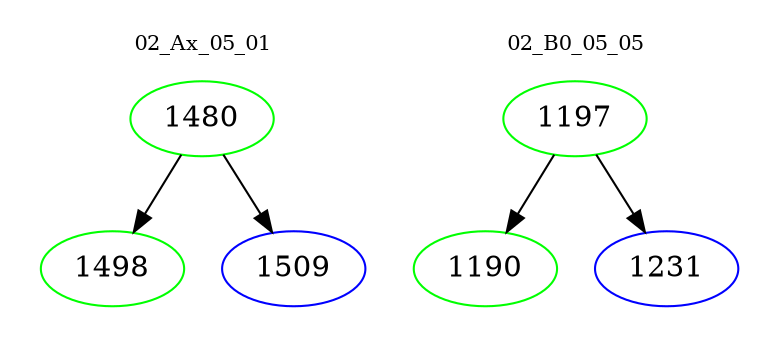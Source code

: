 digraph{
subgraph cluster_0 {
color = white
label = "02_Ax_05_01";
fontsize=10;
T0_1480 [label="1480", color="green"]
T0_1480 -> T0_1498 [color="black"]
T0_1498 [label="1498", color="green"]
T0_1480 -> T0_1509 [color="black"]
T0_1509 [label="1509", color="blue"]
}
subgraph cluster_1 {
color = white
label = "02_B0_05_05";
fontsize=10;
T1_1197 [label="1197", color="green"]
T1_1197 -> T1_1190 [color="black"]
T1_1190 [label="1190", color="green"]
T1_1197 -> T1_1231 [color="black"]
T1_1231 [label="1231", color="blue"]
}
}
